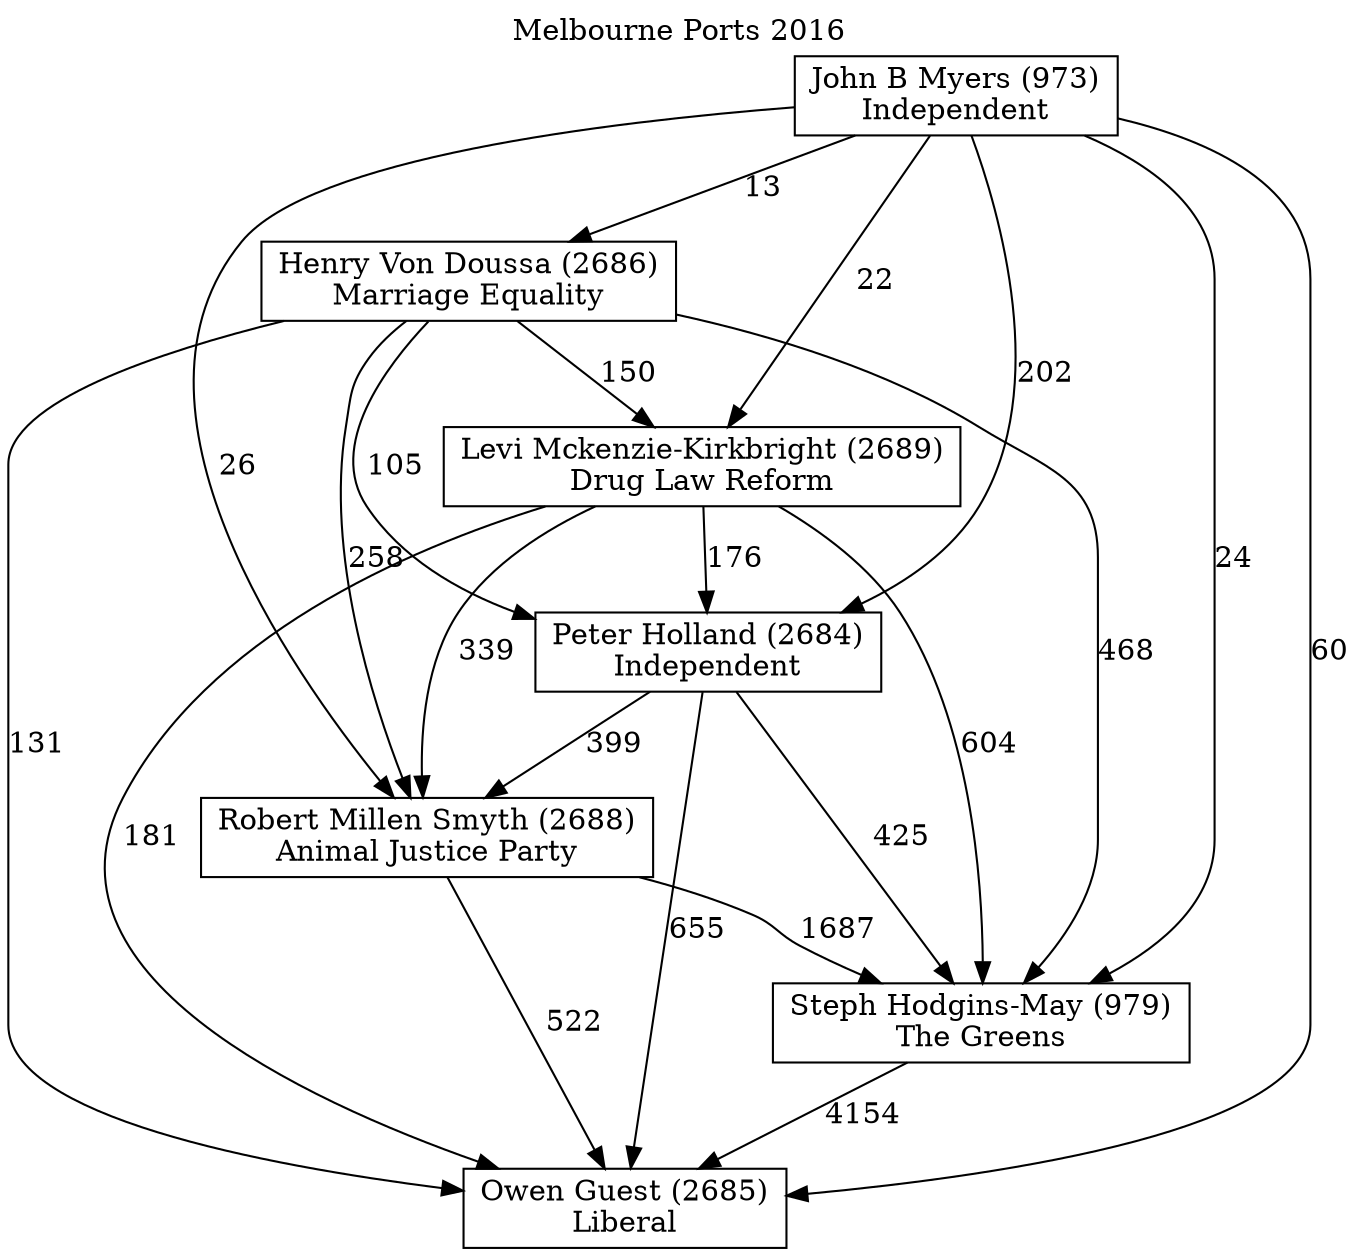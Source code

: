 // House preference flow
digraph "Owen Guest (2685)_Melbourne Ports_2016" {
	graph [label="Melbourne Ports 2016" labelloc=t mclimit=10]
	node [shape=box]
	"Henry Von Doussa (2686)" [label="Henry Von Doussa (2686)
Marriage Equality"]
	"Robert Millen Smyth (2688)" [label="Robert Millen Smyth (2688)
Animal Justice Party"]
	"Levi Mckenzie-Kirkbright (2689)" [label="Levi Mckenzie-Kirkbright (2689)
Drug Law Reform"]
	"Steph Hodgins-May (979)" [label="Steph Hodgins-May (979)
The Greens"]
	"Peter Holland (2684)" [label="Peter Holland (2684)
Independent"]
	"Owen Guest (2685)" [label="Owen Guest (2685)
Liberal"]
	"John B Myers (973)" [label="John B Myers (973)
Independent"]
	"Henry Von Doussa (2686)" -> "Steph Hodgins-May (979)" [label=468]
	"Peter Holland (2684)" -> "Steph Hodgins-May (979)" [label=425]
	"Henry Von Doussa (2686)" -> "Owen Guest (2685)" [label=131]
	"Levi Mckenzie-Kirkbright (2689)" -> "Owen Guest (2685)" [label=181]
	"John B Myers (973)" -> "Robert Millen Smyth (2688)" [label=26]
	"Peter Holland (2684)" -> "Owen Guest (2685)" [label=655]
	"John B Myers (973)" -> "Levi Mckenzie-Kirkbright (2689)" [label=22]
	"Robert Millen Smyth (2688)" -> "Steph Hodgins-May (979)" [label=1687]
	"Robert Millen Smyth (2688)" -> "Owen Guest (2685)" [label=522]
	"Levi Mckenzie-Kirkbright (2689)" -> "Steph Hodgins-May (979)" [label=604]
	"Peter Holland (2684)" -> "Robert Millen Smyth (2688)" [label=399]
	"Henry Von Doussa (2686)" -> "Peter Holland (2684)" [label=105]
	"John B Myers (973)" -> "Owen Guest (2685)" [label=60]
	"Henry Von Doussa (2686)" -> "Robert Millen Smyth (2688)" [label=258]
	"Henry Von Doussa (2686)" -> "Levi Mckenzie-Kirkbright (2689)" [label=150]
	"Steph Hodgins-May (979)" -> "Owen Guest (2685)" [label=4154]
	"Levi Mckenzie-Kirkbright (2689)" -> "Peter Holland (2684)" [label=176]
	"John B Myers (973)" -> "Steph Hodgins-May (979)" [label=24]
	"John B Myers (973)" -> "Henry Von Doussa (2686)" [label=13]
	"John B Myers (973)" -> "Peter Holland (2684)" [label=202]
	"Levi Mckenzie-Kirkbright (2689)" -> "Robert Millen Smyth (2688)" [label=339]
}
